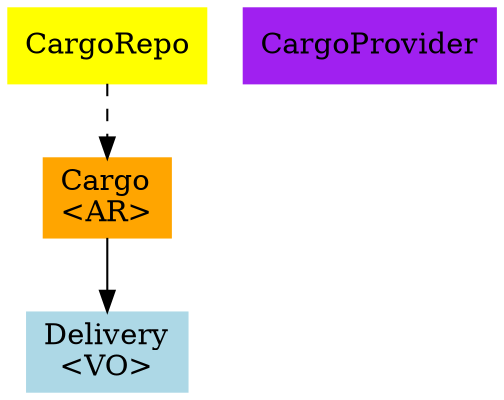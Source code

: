 digraph g {
	node[style = filled, color = orange];

	Cargo[label="Cargo\l<AR>", comment=AR, shape=box]
	Delivery[label="Delivery\l<VO>", comment=VO, shape=box, color=lightblue]
	CargoRepo[label="CargoRepo", comment=Repo, shape=box, color=yellow]
	CargoProvider[label="CargoProvider", comment=Provider, shape=box, color=purple]
	Cargo -> Delivery
	CargoRepo -> Cargo[style="dashed"]
}